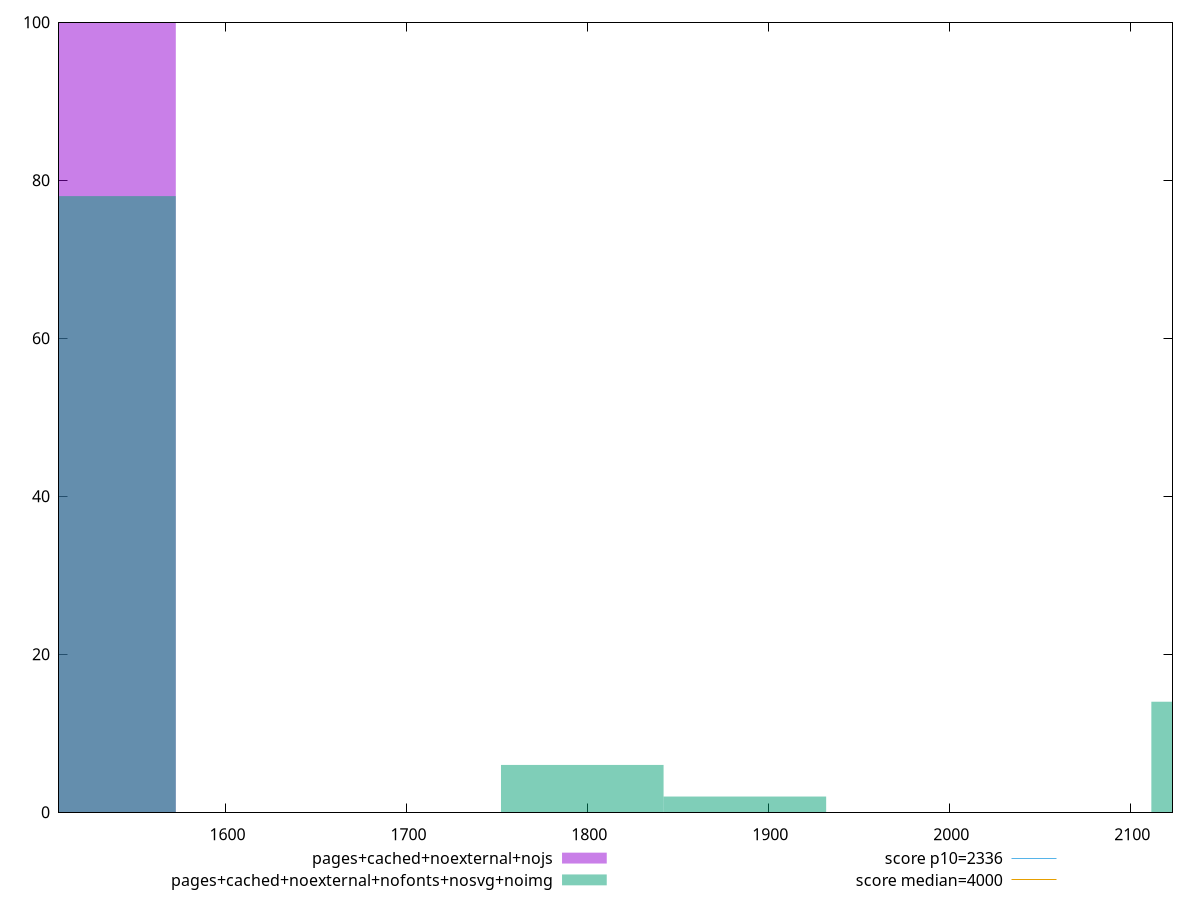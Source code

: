 reset

$pagesCachedNoexternalNojs <<EOF
1527.6236744567177 100
EOF

$pagesCachedNoexternalNofontsNosvgNoimg <<EOF
1527.6236744567177 78
2156.645187468307 14
1887.0645390347688 2
1797.2043228902562 6
EOF

set key outside below
set boxwidth 89.8602161445128
set xrange [1508.0034:2123.4029499999997]
set yrange [0:100]
set style fill transparent solid 0.5 noborder

set parametric
set terminal svg size 640, 500 enhanced background rgb 'white'
set output "report_00007_2020-12-11T15:55:29.892Z/first-contentful-paint/comparison/histogram/10_vs_11.svg"

plot $pagesCachedNoexternalNojs title "pages+cached+noexternal+nojs" with boxes, \
     $pagesCachedNoexternalNofontsNosvgNoimg title "pages+cached+noexternal+nofonts+nosvg+noimg" with boxes, \
     2336,t title "score p10=2336", \
     4000,t title "score median=4000"

reset
